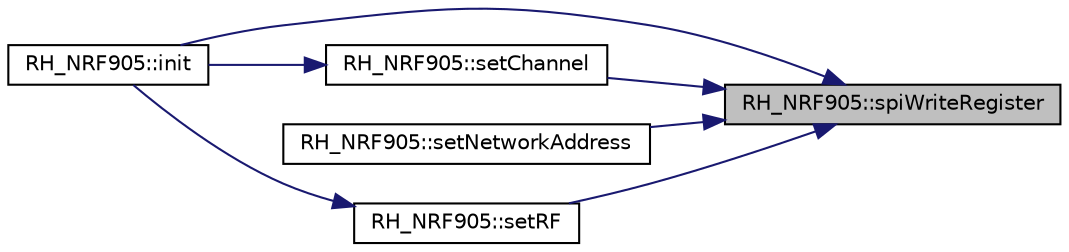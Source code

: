 digraph "RH_NRF905::spiWriteRegister"
{
 // LATEX_PDF_SIZE
  edge [fontname="Helvetica",fontsize="10",labelfontname="Helvetica",labelfontsize="10"];
  node [fontname="Helvetica",fontsize="10",shape=record];
  rankdir="RL";
  Node1 [label="RH_NRF905::spiWriteRegister",height=0.2,width=0.4,color="black", fillcolor="grey75", style="filled", fontcolor="black",tooltip=" "];
  Node1 -> Node2 [dir="back",color="midnightblue",fontsize="10",style="solid",fontname="Helvetica"];
  Node2 [label="RH_NRF905::init",height=0.2,width=0.4,color="black", fillcolor="white", style="filled",URL="$class_r_h___n_r_f905.html#a393568e5013dfd1a4e76511b7d4b1d4e",tooltip=" "];
  Node1 -> Node3 [dir="back",color="midnightblue",fontsize="10",style="solid",fontname="Helvetica"];
  Node3 [label="RH_NRF905::setChannel",height=0.2,width=0.4,color="black", fillcolor="white", style="filled",URL="$class_r_h___n_r_f905.html#ab68ee31bcccf1bc5b9ebd0d9daea2c7f",tooltip=" "];
  Node3 -> Node2 [dir="back",color="midnightblue",fontsize="10",style="solid",fontname="Helvetica"];
  Node1 -> Node4 [dir="back",color="midnightblue",fontsize="10",style="solid",fontname="Helvetica"];
  Node4 [label="RH_NRF905::setNetworkAddress",height=0.2,width=0.4,color="black", fillcolor="white", style="filled",URL="$class_r_h___n_r_f905.html#aff86ac4b39ab23bfa7cad8ac30b730de",tooltip=" "];
  Node1 -> Node5 [dir="back",color="midnightblue",fontsize="10",style="solid",fontname="Helvetica"];
  Node5 [label="RH_NRF905::setRF",height=0.2,width=0.4,color="black", fillcolor="white", style="filled",URL="$class_r_h___n_r_f905.html#a41f7eec13820ddd85b9f1e664b9441bf",tooltip=" "];
  Node5 -> Node2 [dir="back",color="midnightblue",fontsize="10",style="solid",fontname="Helvetica"];
}
